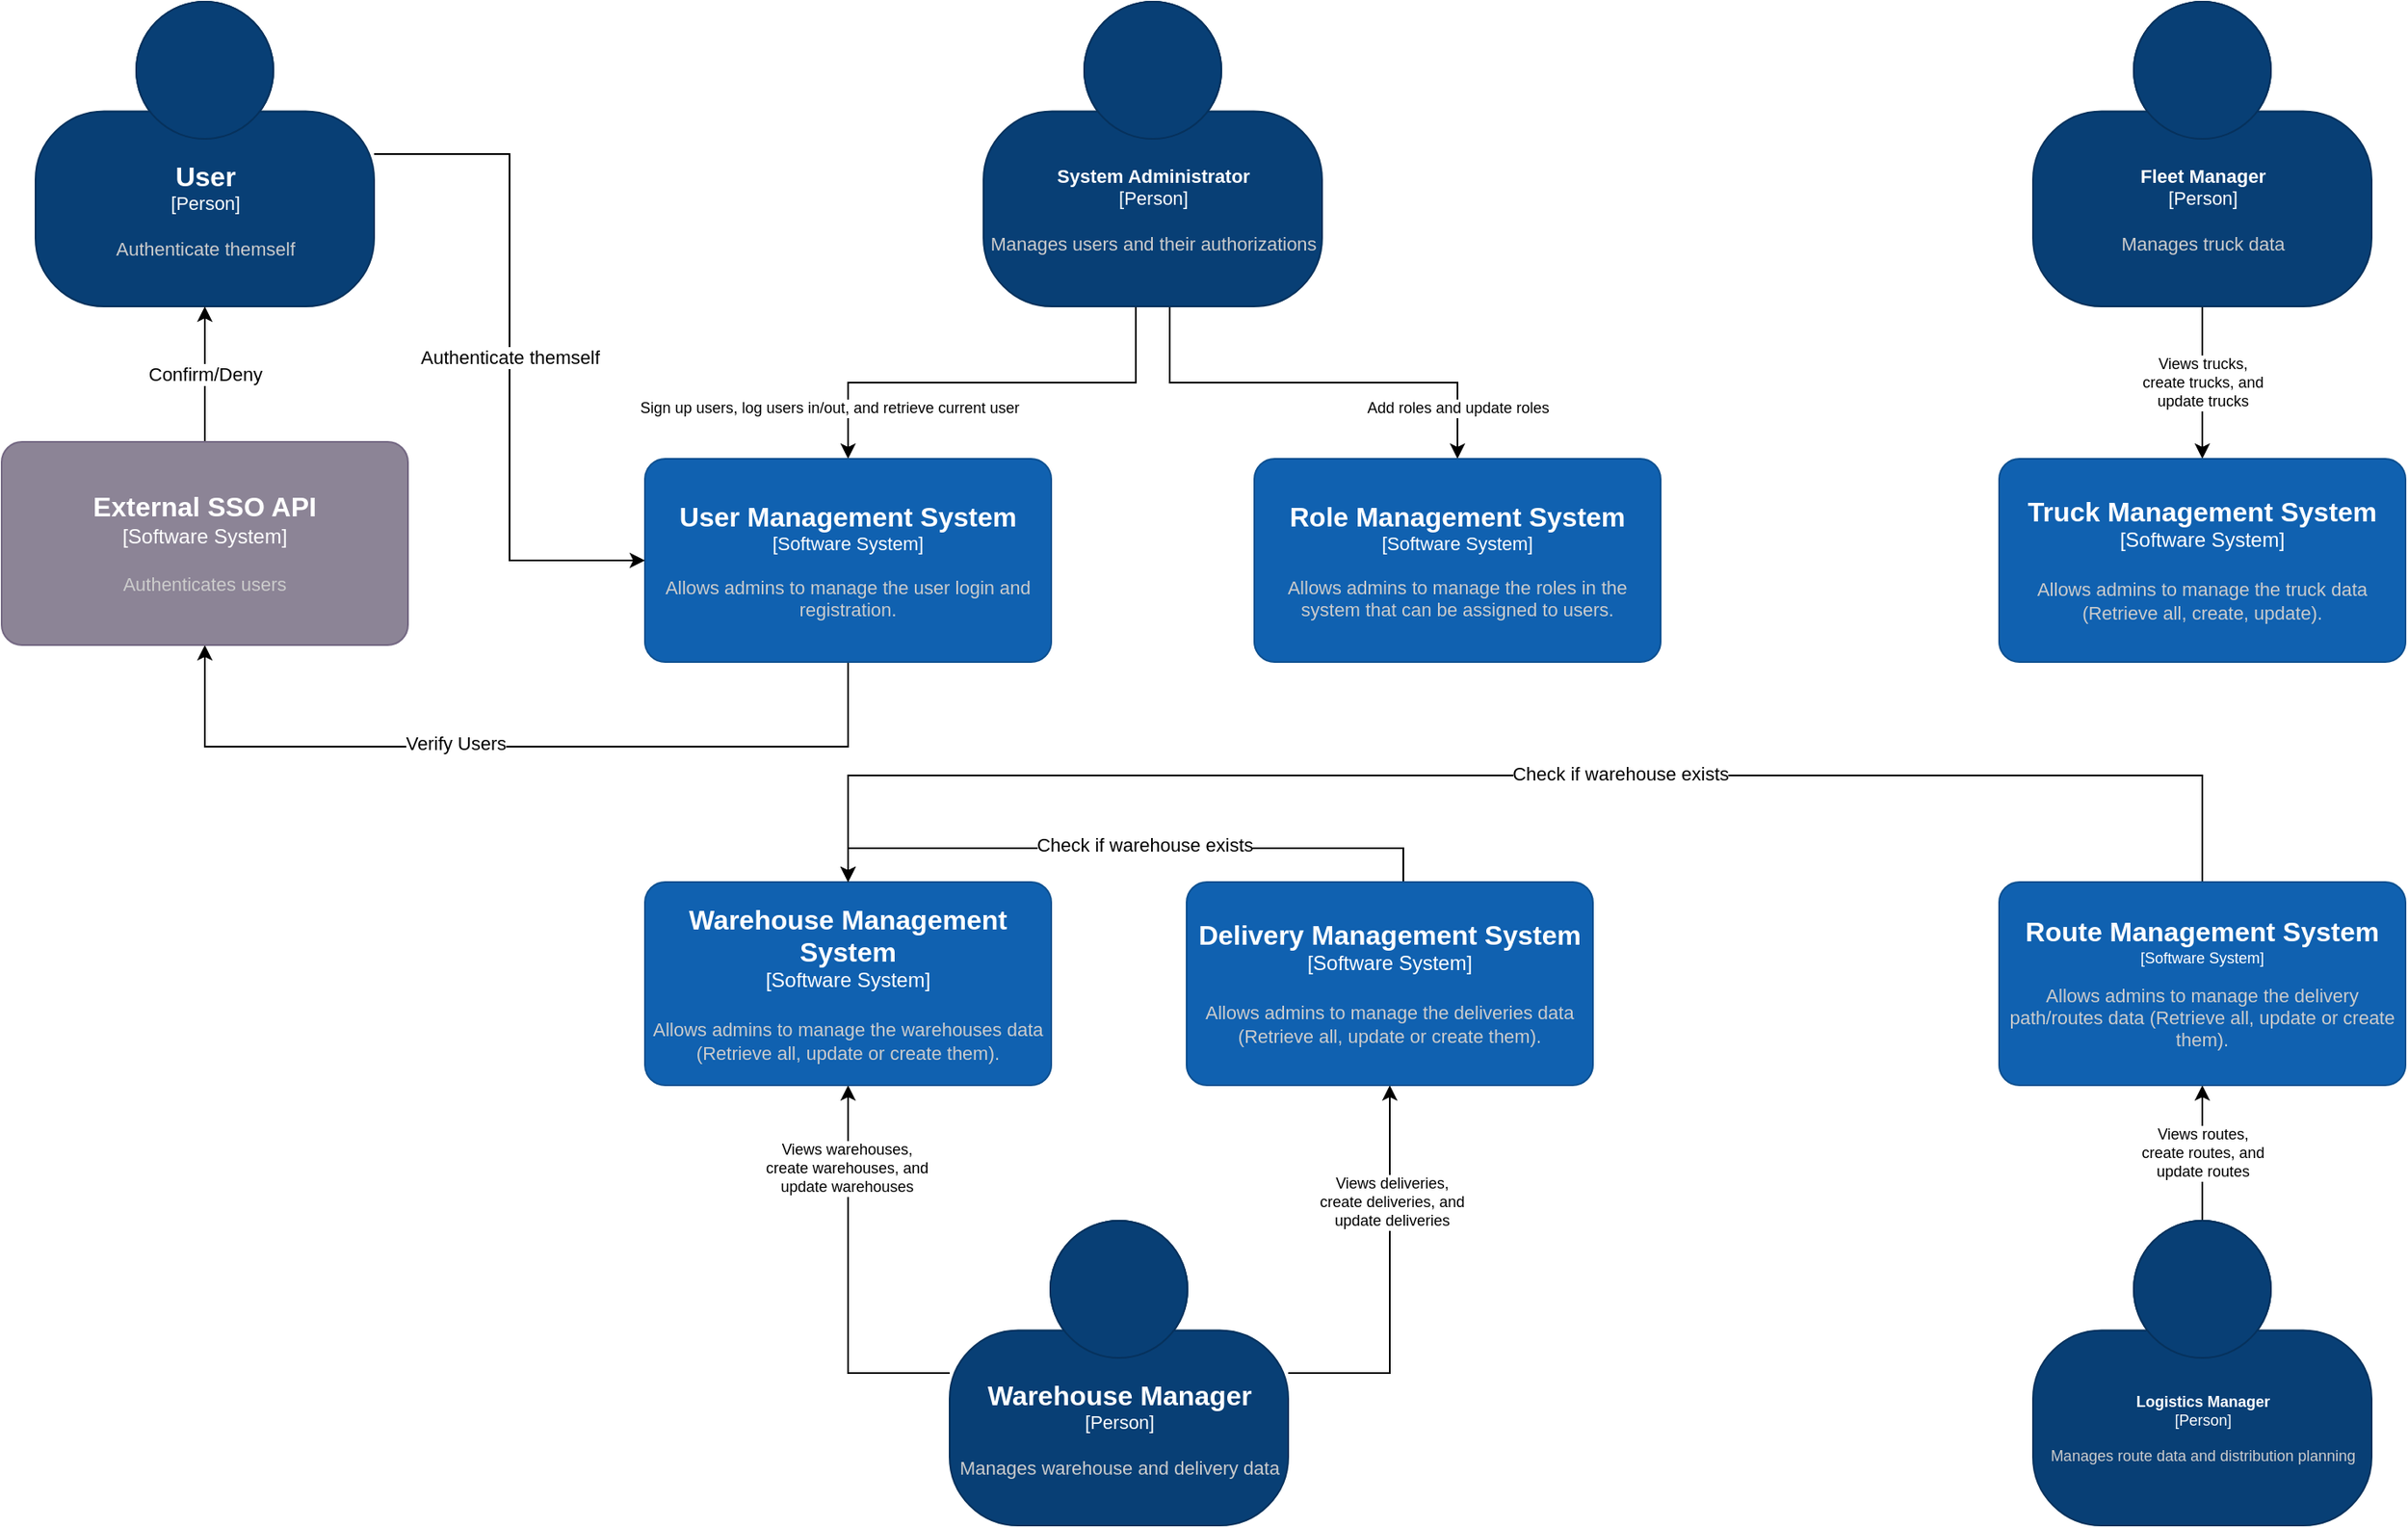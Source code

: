 <mxfile version="16.5.1" type="device"><diagram id="gZijdpNqAYkmZy5JB2Q7" name="Page-1"><mxGraphModel dx="2774" dy="1064" grid="0" gridSize="10" guides="1" tooltips="1" connect="1" arrows="1" fold="1" page="0" pageScale="1" pageWidth="827" pageHeight="1169" math="0" shadow="0"><root><mxCell id="0"/><mxCell id="1" parent="0"/><mxCell id="h_iU5tvhyFBNTxkvz8x7-12" style="edgeStyle=orthogonalEdgeStyle;rounded=0;orthogonalLoop=1;jettySize=auto;html=1;fontSize=9;" parent="1" source="gnWL3OSljFSV7fMq4WsM-1" target="gnWL3OSljFSV7fMq4WsM-8" edge="1"><mxGeometry relative="1" as="geometry"><Array as="points"><mxPoint x="-230" y="325"/><mxPoint x="-400" y="325"/></Array></mxGeometry></mxCell><mxCell id="h_iU5tvhyFBNTxkvz8x7-14" value="Sign up users, log users in/out, and retrieve current user&amp;nbsp;" style="edgeLabel;html=1;align=center;verticalAlign=middle;resizable=0;points=[];fontSize=9;" parent="h_iU5tvhyFBNTxkvz8x7-12" vertex="1" connectable="0"><mxGeometry x="0.2" y="5" relative="1" as="geometry"><mxPoint x="-69" y="10" as="offset"/></mxGeometry></mxCell><mxCell id="h_iU5tvhyFBNTxkvz8x7-13" style="edgeStyle=orthogonalEdgeStyle;rounded=0;orthogonalLoop=1;jettySize=auto;html=1;fontSize=9;" parent="1" source="gnWL3OSljFSV7fMq4WsM-1" target="gnWL3OSljFSV7fMq4WsM-9" edge="1"><mxGeometry relative="1" as="geometry"><Array as="points"><mxPoint x="-210" y="325"/><mxPoint x="-40" y="325"/></Array></mxGeometry></mxCell><mxCell id="h_iU5tvhyFBNTxkvz8x7-16" value="Add roles and update roles" style="edgeLabel;html=1;align=center;verticalAlign=middle;resizable=0;points=[];fontSize=9;" parent="h_iU5tvhyFBNTxkvz8x7-13" vertex="1" connectable="0"><mxGeometry x="0.185" relative="1" as="geometry"><mxPoint x="61" y="15" as="offset"/></mxGeometry></mxCell><object placeholders="1" c4Name="System Administrator" c4Type="Person" c4Description="Manages users and their authorizations" label="&lt;font style=&quot;font-size: 11px;&quot;&gt;&lt;b style=&quot;font-size: 11px;&quot;&gt;%c4Name%&lt;/b&gt;&lt;/font&gt;&lt;div style=&quot;font-size: 11px;&quot;&gt;[%c4Type%]&lt;/div&gt;&lt;br style=&quot;font-size: 11px;&quot;&gt;&lt;div style=&quot;font-size: 11px;&quot;&gt;&lt;font style=&quot;font-size: 11px;&quot;&gt;&lt;font color=&quot;#cccccc&quot; style=&quot;font-size: 11px;&quot;&gt;%c4Description%&lt;/font&gt;&lt;/font&gt;&lt;/div&gt;" id="gnWL3OSljFSV7fMq4WsM-1"><mxCell style="html=1;fontSize=11;dashed=0;whitespace=wrap;fillColor=#083F75;strokeColor=#06315C;fontColor=#ffffff;shape=mxgraph.c4.person2;align=center;metaEdit=1;points=[[0.5,0,0],[1,0.5,0],[1,0.75,0],[0.75,1,0],[0.5,1,0],[0.25,1,0],[0,0.75,0],[0,0.5,0]];resizable=0;" parent="1" vertex="1"><mxGeometry x="-320" y="100" width="200" height="180" as="geometry"/></mxCell></object><mxCell id="h_iU5tvhyFBNTxkvz8x7-7" style="edgeStyle=orthogonalEdgeStyle;rounded=0;orthogonalLoop=1;jettySize=auto;html=1;exitX=0;exitY=0.5;exitDx=0;exitDy=0;exitPerimeter=0;entryX=0.5;entryY=1;entryDx=0;entryDy=0;entryPerimeter=0;fontSize=9;" parent="1" source="gnWL3OSljFSV7fMq4WsM-5" target="h_iU5tvhyFBNTxkvz8x7-2" edge="1"><mxGeometry relative="1" as="geometry"/></mxCell><mxCell id="h_iU5tvhyFBNTxkvz8x7-8" value="Views warehouses, &lt;br&gt;create warehouses, and&lt;br&gt;update warehouses" style="edgeLabel;html=1;align=center;verticalAlign=middle;resizable=0;points=[];fontSize=9;" parent="h_iU5tvhyFBNTxkvz8x7-7" vertex="1" connectable="0"><mxGeometry x="0.587" y="1" relative="1" as="geometry"><mxPoint y="1" as="offset"/></mxGeometry></mxCell><mxCell id="h_iU5tvhyFBNTxkvz8x7-9" style="edgeStyle=orthogonalEdgeStyle;rounded=0;orthogonalLoop=1;jettySize=auto;html=1;fontSize=9;entryX=0.5;entryY=1;entryDx=0;entryDy=0;entryPerimeter=0;" parent="1" source="gnWL3OSljFSV7fMq4WsM-5" target="h_iU5tvhyFBNTxkvz8x7-4" edge="1"><mxGeometry relative="1" as="geometry"><mxPoint x="-80" y="750" as="targetPoint"/><Array as="points"><mxPoint x="-80" y="910"/></Array></mxGeometry></mxCell><mxCell id="h_iU5tvhyFBNTxkvz8x7-10" value="Views deliveries,&lt;br&gt;create deliveries, and&lt;br&gt;update deliveries" style="edgeLabel;html=1;align=center;verticalAlign=middle;resizable=0;points=[];fontSize=9;" parent="h_iU5tvhyFBNTxkvz8x7-9" vertex="1" connectable="0"><mxGeometry x="0.396" y="-1" relative="1" as="geometry"><mxPoint y="-1" as="offset"/></mxGeometry></mxCell><object placeholders="1" c4Name="Warehouse Manager" c4Type="Person" c4Description="Manages warehouse and delivery data" label="&lt;font style=&quot;font-size: 16px&quot;&gt;&lt;b&gt;%c4Name%&lt;/b&gt;&lt;/font&gt;&lt;div&gt;[%c4Type%]&lt;/div&gt;&lt;br&gt;&lt;div&gt;&lt;font style=&quot;font-size: 11px&quot;&gt;&lt;font color=&quot;#cccccc&quot;&gt;%c4Description%&lt;/font&gt;&lt;/div&gt;" id="gnWL3OSljFSV7fMq4WsM-5"><mxCell style="html=1;fontSize=11;dashed=0;whitespace=wrap;fillColor=#083F75;strokeColor=#06315C;fontColor=#ffffff;shape=mxgraph.c4.person2;align=center;metaEdit=1;points=[[0.5,0,0],[1,0.5,0],[1,0.75,0],[0.75,1,0],[0.5,1,0],[0.25,1,0],[0,0.75,0],[0,0.5,0]];resizable=0;" parent="1" vertex="1"><mxGeometry x="-340" y="820" width="200" height="180" as="geometry"/></mxCell></object><mxCell id="h_iU5tvhyFBNTxkvz8x7-15" value="&lt;span style=&quot;color: rgb(0 , 0 , 0) ; font-family: &amp;#34;helvetica&amp;#34; ; font-size: 9px ; font-style: normal ; font-weight: 400 ; letter-spacing: normal ; text-align: center ; text-indent: 0px ; text-transform: none ; word-spacing: 0px ; background-color: rgb(255 , 255 , 255) ; display: inline ; float: none&quot;&gt;Views trucks,&lt;/span&gt;&lt;br style=&quot;color: rgb(0 , 0 , 0) ; font-family: &amp;#34;helvetica&amp;#34; ; font-size: 9px ; font-style: normal ; font-weight: 400 ; letter-spacing: normal ; text-align: center ; text-indent: 0px ; text-transform: none ; word-spacing: 0px&quot;&gt;&lt;span style=&quot;color: rgb(0 , 0 , 0) ; font-family: &amp;#34;helvetica&amp;#34; ; font-size: 9px ; font-style: normal ; font-weight: 400 ; letter-spacing: normal ; text-align: center ; text-indent: 0px ; text-transform: none ; word-spacing: 0px ; background-color: rgb(255 , 255 , 255) ; display: inline ; float: none&quot;&gt;create trucks, and&lt;/span&gt;&lt;br style=&quot;color: rgb(0 , 0 , 0) ; font-family: &amp;#34;helvetica&amp;#34; ; font-size: 9px ; font-style: normal ; font-weight: 400 ; letter-spacing: normal ; text-align: center ; text-indent: 0px ; text-transform: none ; word-spacing: 0px&quot;&gt;&lt;span style=&quot;color: rgb(0 , 0 , 0) ; font-family: &amp;#34;helvetica&amp;#34; ; font-size: 9px ; font-style: normal ; font-weight: 400 ; letter-spacing: normal ; text-align: center ; text-indent: 0px ; text-transform: none ; word-spacing: 0px ; background-color: rgb(255 , 255 , 255) ; display: inline ; float: none&quot;&gt;update&amp;nbsp;&lt;/span&gt;&lt;span style=&quot;font-family: &amp;#34;helvetica&amp;#34;&quot;&gt;trucks&lt;/span&gt;" style="edgeStyle=orthogonalEdgeStyle;rounded=0;orthogonalLoop=1;jettySize=auto;html=1;entryX=0.5;entryY=0;entryDx=0;entryDy=0;entryPerimeter=0;fontSize=9;" parent="1" source="gnWL3OSljFSV7fMq4WsM-6" target="h_iU5tvhyFBNTxkvz8x7-1" edge="1"><mxGeometry relative="1" as="geometry"/></mxCell><object placeholders="1" c4Name="Fleet Manager" c4Type="Person" c4Description="Manages truck data" label="&lt;font style=&quot;font-size: 11px;&quot;&gt;&lt;b style=&quot;font-size: 11px;&quot;&gt;%c4Name%&lt;/b&gt;&lt;/font&gt;&lt;div style=&quot;font-size: 11px;&quot;&gt;[%c4Type%]&lt;/div&gt;&lt;br style=&quot;font-size: 11px;&quot;&gt;&lt;div style=&quot;font-size: 11px;&quot;&gt;&lt;font style=&quot;font-size: 11px;&quot;&gt;&lt;font color=&quot;#cccccc&quot; style=&quot;font-size: 11px;&quot;&gt;%c4Description%&lt;/font&gt;&lt;/font&gt;&lt;/div&gt;" id="gnWL3OSljFSV7fMq4WsM-6"><mxCell style="html=1;fontSize=11;dashed=0;whitespace=wrap;fillColor=#083F75;strokeColor=#06315C;fontColor=#ffffff;shape=mxgraph.c4.person2;align=center;metaEdit=1;points=[[0.5,0,0],[1,0.5,0],[1,0.75,0],[0.75,1,0],[0.5,1,0],[0.25,1,0],[0,0.75,0],[0,0.5,0]];resizable=0;" parent="1" vertex="1"><mxGeometry x="300" y="100" width="200" height="180" as="geometry"/></mxCell></object><mxCell id="h_iU5tvhyFBNTxkvz8x7-11" value="Views routes,&lt;br&gt;create routes, and&lt;br&gt;update routes" style="edgeStyle=orthogonalEdgeStyle;rounded=0;orthogonalLoop=1;jettySize=auto;html=1;entryX=0.5;entryY=1;entryDx=0;entryDy=0;entryPerimeter=0;fontSize=9;" parent="1" source="gnWL3OSljFSV7fMq4WsM-7" target="h_iU5tvhyFBNTxkvz8x7-6" edge="1"><mxGeometry relative="1" as="geometry"/></mxCell><object placeholders="1" c4Name="Logistics Manager" c4Type="Person" c4Description="Manages route data and distribution planning" label="&lt;font style=&quot;font-size: 9px;&quot;&gt;&lt;b style=&quot;font-size: 9px;&quot;&gt;%c4Name%&lt;/b&gt;&lt;/font&gt;&lt;div style=&quot;font-size: 9px;&quot;&gt;[%c4Type%]&lt;/div&gt;&lt;br style=&quot;font-size: 9px;&quot;&gt;&lt;div style=&quot;font-size: 9px;&quot;&gt;&lt;font style=&quot;font-size: 9px;&quot;&gt;&lt;font color=&quot;#cccccc&quot; style=&quot;font-size: 9px;&quot;&gt;%c4Description%&lt;/font&gt;&lt;/font&gt;&lt;/div&gt;" id="gnWL3OSljFSV7fMq4WsM-7"><mxCell style="html=1;fontSize=9;dashed=0;whitespace=wrap;fillColor=#083F75;strokeColor=#06315C;fontColor=#ffffff;shape=mxgraph.c4.person2;align=center;metaEdit=1;points=[[0.5,0,0],[1,0.5,0],[1,0.75,0],[0.75,1,0],[0.5,1,0],[0.25,1,0],[0,0.75,0],[0,0.5,0]];resizable=0;" parent="1" vertex="1"><mxGeometry x="300" y="820" width="200" height="180" as="geometry"/></mxCell></object><mxCell id="HUb0FpWw5gijTDA3y3_Z-6" style="edgeStyle=orthogonalEdgeStyle;rounded=0;orthogonalLoop=1;jettySize=auto;html=1;entryX=0.5;entryY=1;entryDx=0;entryDy=0;entryPerimeter=0;" parent="1" source="gnWL3OSljFSV7fMq4WsM-8" target="HUb0FpWw5gijTDA3y3_Z-2" edge="1"><mxGeometry relative="1" as="geometry"><Array as="points"><mxPoint x="-400" y="540"/><mxPoint x="-780" y="540"/></Array></mxGeometry></mxCell><mxCell id="HUb0FpWw5gijTDA3y3_Z-7" value="Verify Users" style="edgeLabel;html=1;align=center;verticalAlign=middle;resizable=0;points=[];" parent="HUb0FpWw5gijTDA3y3_Z-6" vertex="1" connectable="0"><mxGeometry x="0.151" y="-2" relative="1" as="geometry"><mxPoint as="offset"/></mxGeometry></mxCell><object placeholders="1" c4Name="User Management System" c4Type="Software System" c4Description="Allows admins to manage the user login and registration." label="&lt;font style=&quot;font-size: 16px&quot;&gt;&lt;b&gt;%c4Name%&lt;/b&gt;&lt;/font&gt;&lt;div&gt;[%c4Type%]&lt;/div&gt;&lt;br&gt;&lt;div&gt;&lt;font style=&quot;font-size: 11px&quot;&gt;&lt;font color=&quot;#cccccc&quot;&gt;%c4Description%&lt;/font&gt;&lt;/div&gt;" id="gnWL3OSljFSV7fMq4WsM-8"><mxCell style="rounded=1;whiteSpace=wrap;html=1;labelBackgroundColor=none;fillColor=#1061B0;fontColor=#ffffff;align=center;arcSize=10;strokeColor=#0D5091;metaEdit=1;resizable=0;points=[[0.25,0,0],[0.5,0,0],[0.75,0,0],[1,0.25,0],[1,0.5,0],[1,0.75,0],[0.75,1,0],[0.5,1,0],[0.25,1,0],[0,0.75,0],[0,0.5,0],[0,0.25,0]];fontSize=11;" parent="1" vertex="1"><mxGeometry x="-520" y="370" width="240" height="120" as="geometry"/></mxCell></object><object placeholders="1" c4Name="Role Management System" c4Type="Software System" c4Description="Allows admins to manage the roles in the system that can be assigned to users." label="&lt;font style=&quot;font-size: 16px&quot;&gt;&lt;b&gt;%c4Name%&lt;/b&gt;&lt;/font&gt;&lt;div&gt;[%c4Type%]&lt;/div&gt;&lt;br&gt;&lt;div&gt;&lt;font style=&quot;font-size: 11px&quot;&gt;&lt;font color=&quot;#cccccc&quot;&gt;%c4Description%&lt;/font&gt;&lt;/div&gt;" id="gnWL3OSljFSV7fMq4WsM-9"><mxCell style="rounded=1;whiteSpace=wrap;html=1;labelBackgroundColor=none;fillColor=#1061B0;fontColor=#ffffff;align=center;arcSize=10;strokeColor=#0D5091;metaEdit=1;resizable=0;points=[[0.25,0,0],[0.5,0,0],[0.75,0,0],[1,0.25,0],[1,0.5,0],[1,0.75,0],[0.75,1,0],[0.5,1,0],[0.25,1,0],[0,0.75,0],[0,0.5,0],[0,0.25,0]];fontSize=11;" parent="1" vertex="1"><mxGeometry x="-160" y="370" width="240" height="120" as="geometry"/></mxCell></object><object placeholders="1" c4Name="Truck Management System" c4Type="Software System" c4Description="Allows admins to manage the truck data (Retrieve all, create, update)." label="&lt;font style=&quot;font-size: 16px&quot;&gt;&lt;b&gt;%c4Name%&lt;/b&gt;&lt;/font&gt;&lt;div&gt;[%c4Type%]&lt;/div&gt;&lt;br&gt;&lt;div&gt;&lt;font style=&quot;font-size: 11px&quot;&gt;&lt;font color=&quot;#cccccc&quot;&gt;%c4Description%&lt;/font&gt;&lt;/div&gt;" id="h_iU5tvhyFBNTxkvz8x7-1"><mxCell style="rounded=1;whiteSpace=wrap;html=1;labelBackgroundColor=none;fillColor=#1061B0;fontColor=#ffffff;align=center;arcSize=10;strokeColor=#0D5091;metaEdit=1;resizable=0;points=[[0.25,0,0],[0.5,0,0],[0.75,0,0],[1,0.25,0],[1,0.5,0],[1,0.75,0],[0.75,1,0],[0.5,1,0],[0.25,1,0],[0,0.75,0],[0,0.5,0],[0,0.25,0]];" parent="1" vertex="1"><mxGeometry x="280" y="370" width="240" height="120" as="geometry"/></mxCell></object><object placeholders="1" c4Name="Warehouse Management System" c4Type="Software System" c4Description="Allows admins to manage the warehouses data (Retrieve all, update or create them)." label="&lt;font style=&quot;font-size: 16px&quot;&gt;&lt;b&gt;%c4Name%&lt;/b&gt;&lt;/font&gt;&lt;div&gt;[%c4Type%]&lt;/div&gt;&lt;br&gt;&lt;div&gt;&lt;font style=&quot;font-size: 11px&quot;&gt;&lt;font color=&quot;#cccccc&quot;&gt;%c4Description%&lt;/font&gt;&lt;/div&gt;" id="h_iU5tvhyFBNTxkvz8x7-2"><mxCell style="rounded=1;whiteSpace=wrap;html=1;labelBackgroundColor=none;fillColor=#1061B0;fontColor=#ffffff;align=center;arcSize=10;strokeColor=#0D5091;metaEdit=1;resizable=0;points=[[0.25,0,0],[0.5,0,0],[0.75,0,0],[1,0.25,0],[1,0.5,0],[1,0.75,0],[0.75,1,0],[0.5,1,0],[0.25,1,0],[0,0.75,0],[0,0.5,0],[0,0.25,0]];" parent="1" vertex="1"><mxGeometry x="-520" y="620" width="240" height="120" as="geometry"/></mxCell></object><mxCell id="_metp28ydyONKLO75XEk-2" style="edgeStyle=orthogonalEdgeStyle;rounded=0;orthogonalLoop=1;jettySize=auto;html=1;entryX=0.5;entryY=0;entryDx=0;entryDy=0;entryPerimeter=0;" edge="1" parent="1" source="h_iU5tvhyFBNTxkvz8x7-4" target="h_iU5tvhyFBNTxkvz8x7-2"><mxGeometry relative="1" as="geometry"><Array as="points"><mxPoint x="-72" y="600"/><mxPoint x="-400" y="600"/></Array></mxGeometry></mxCell><object placeholders="1" c4Name="Delivery Management System" c4Type="Software System" c4Description="Allows admins to manage the deliveries data (Retrieve all, update or create them)." label="&lt;font style=&quot;font-size: 16px&quot;&gt;&lt;b&gt;%c4Name%&lt;/b&gt;&lt;/font&gt;&lt;div&gt;[%c4Type%]&lt;/div&gt;&lt;br&gt;&lt;div&gt;&lt;font style=&quot;font-size: 11px&quot;&gt;&lt;font color=&quot;#cccccc&quot;&gt;%c4Description%&lt;/font&gt;&lt;/div&gt;" id="h_iU5tvhyFBNTxkvz8x7-4"><mxCell style="rounded=1;whiteSpace=wrap;html=1;labelBackgroundColor=none;fillColor=#1061B0;fontColor=#ffffff;align=center;arcSize=10;strokeColor=#0D5091;metaEdit=1;resizable=0;points=[[0.25,0,0],[0.5,0,0],[0.75,0,0],[1,0.25,0],[1,0.5,0],[1,0.75,0],[0.75,1,0],[0.5,1,0],[0.25,1,0],[0,0.75,0],[0,0.5,0],[0,0.25,0]];" parent="1" vertex="1"><mxGeometry x="-200" y="620" width="240" height="120" as="geometry"/></mxCell></object><mxCell id="_metp28ydyONKLO75XEk-1" style="edgeStyle=orthogonalEdgeStyle;rounded=0;orthogonalLoop=1;jettySize=auto;html=1;" edge="1" parent="1" source="h_iU5tvhyFBNTxkvz8x7-6" target="h_iU5tvhyFBNTxkvz8x7-2"><mxGeometry relative="1" as="geometry"><Array as="points"><mxPoint x="400" y="557"/><mxPoint x="-400" y="557"/></Array></mxGeometry></mxCell><mxCell id="_metp28ydyONKLO75XEk-3" value="Check if warehouse exists" style="edgeLabel;html=1;align=center;verticalAlign=middle;resizable=0;points=[];" vertex="1" connectable="0" parent="_metp28ydyONKLO75XEk-1"><mxGeometry x="-0.108" y="-3" relative="1" as="geometry"><mxPoint x="-275" y="44" as="offset"/></mxGeometry></mxCell><object placeholders="1" c4Name="Route Management System" c4Type="Software System" c4Description="Allows admins to manage the delivery path/routes data (Retrieve all, update or create them)." label="&lt;font style=&quot;font-size: 16px&quot;&gt;&lt;b&gt;%c4Name%&lt;/b&gt;&lt;/font&gt;&lt;div&gt;[%c4Type%]&lt;/div&gt;&lt;br&gt;&lt;div&gt;&lt;font style=&quot;font-size: 11px&quot;&gt;&lt;font color=&quot;#cccccc&quot;&gt;%c4Description%&lt;/font&gt;&lt;/div&gt;" id="h_iU5tvhyFBNTxkvz8x7-6"><mxCell style="rounded=1;whiteSpace=wrap;html=1;labelBackgroundColor=none;fillColor=#1061B0;fontColor=#ffffff;align=center;arcSize=10;strokeColor=#0D5091;metaEdit=1;resizable=0;points=[[0.25,0,0],[0.5,0,0],[0.75,0,0],[1,0.25,0],[1,0.5,0],[1,0.75,0],[0.75,1,0],[0.5,1,0],[0.25,1,0],[0,0.75,0],[0,0.5,0],[0,0.25,0]];fontSize=9;" parent="1" vertex="1"><mxGeometry x="280" y="620" width="240" height="120" as="geometry"/></mxCell></object><mxCell id="HUb0FpWw5gijTDA3y3_Z-5" value="Authenticate themself" style="edgeStyle=orthogonalEdgeStyle;rounded=0;orthogonalLoop=1;jettySize=auto;html=1;entryX=0;entryY=0.5;entryDx=0;entryDy=0;entryPerimeter=0;" parent="1" source="HUb0FpWw5gijTDA3y3_Z-1" target="gnWL3OSljFSV7fMq4WsM-8" edge="1"><mxGeometry relative="1" as="geometry"/></mxCell><object placeholders="1" c4Name="User" c4Type="Person" c4Description="Authenticate themself" label="&lt;font style=&quot;font-size: 16px&quot;&gt;&lt;b&gt;%c4Name%&lt;/b&gt;&lt;/font&gt;&lt;div&gt;[%c4Type%]&lt;/div&gt;&lt;br&gt;&lt;div&gt;&lt;font style=&quot;font-size: 11px&quot;&gt;&lt;font color=&quot;#cccccc&quot;&gt;%c4Description%&lt;/font&gt;&lt;/div&gt;" id="HUb0FpWw5gijTDA3y3_Z-1"><mxCell style="html=1;fontSize=11;dashed=0;whitespace=wrap;fillColor=#083F75;strokeColor=#06315C;fontColor=#ffffff;shape=mxgraph.c4.person2;align=center;metaEdit=1;points=[[0.5,0,0],[1,0.5,0],[1,0.75,0],[0.75,1,0],[0.5,1,0],[0.25,1,0],[0,0.75,0],[0,0.5,0]];resizable=0;" parent="1" vertex="1"><mxGeometry x="-880" y="100" width="200" height="180" as="geometry"/></mxCell></object><mxCell id="HUb0FpWw5gijTDA3y3_Z-8" value="Confirm/Deny" style="edgeStyle=orthogonalEdgeStyle;rounded=0;orthogonalLoop=1;jettySize=auto;html=1;entryX=0.5;entryY=1;entryDx=0;entryDy=0;entryPerimeter=0;" parent="1" source="HUb0FpWw5gijTDA3y3_Z-2" target="HUb0FpWw5gijTDA3y3_Z-1" edge="1"><mxGeometry relative="1" as="geometry"/></mxCell><object placeholders="1" c4Name="External SSO API" c4Type="Software System" c4Description="Authenticates users" label="&lt;font style=&quot;font-size: 16px&quot;&gt;&lt;b&gt;%c4Name%&lt;/b&gt;&lt;/font&gt;&lt;div&gt;[%c4Type%]&lt;/div&gt;&lt;br&gt;&lt;div&gt;&lt;font style=&quot;font-size: 11px&quot;&gt;&lt;font color=&quot;#cccccc&quot;&gt;%c4Description%&lt;/font&gt;&lt;/div&gt;" id="HUb0FpWw5gijTDA3y3_Z-2"><mxCell style="rounded=1;whiteSpace=wrap;html=1;labelBackgroundColor=none;fillColor=#8C8496;fontColor=#ffffff;align=center;arcSize=10;strokeColor=#736782;metaEdit=1;resizable=0;points=[[0.25,0,0],[0.5,0,0],[0.75,0,0],[1,0.25,0],[1,0.5,0],[1,0.75,0],[0.75,1,0],[0.5,1,0],[0.25,1,0],[0,0.75,0],[0,0.5,0],[0,0.25,0]];" parent="1" vertex="1"><mxGeometry x="-900" y="360" width="240" height="120" as="geometry"/></mxCell></object><mxCell id="_metp28ydyONKLO75XEk-4" value="Check if warehouse exists" style="edgeLabel;html=1;align=center;verticalAlign=middle;resizable=0;points=[];" vertex="1" connectable="0" parent="1"><mxGeometry x="56.003" y="556.0" as="geometry"/></mxCell></root></mxGraphModel></diagram></mxfile>